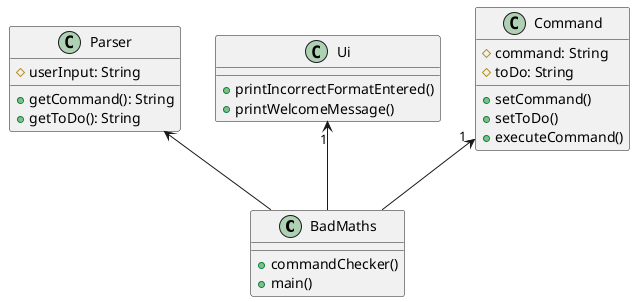 @startuml
'https://plantuml.com/class-diagram

class BadMaths {
    + commandChecker()
    + main()
}

class Parser {
    # userInput: String
    + getCommand(): String
    + getToDo(): String
}

class Ui {
    + printIncorrectFormatEntered()
    + printWelcomeMessage()
}

class Command {
    # command: String
    # toDo: String
    + setCommand()
    + setToDo()
    + executeCommand()
}

Parser <-- BadMaths
Command "1" <-- BadMaths
Ui "1" <-- BadMaths


@enduml
